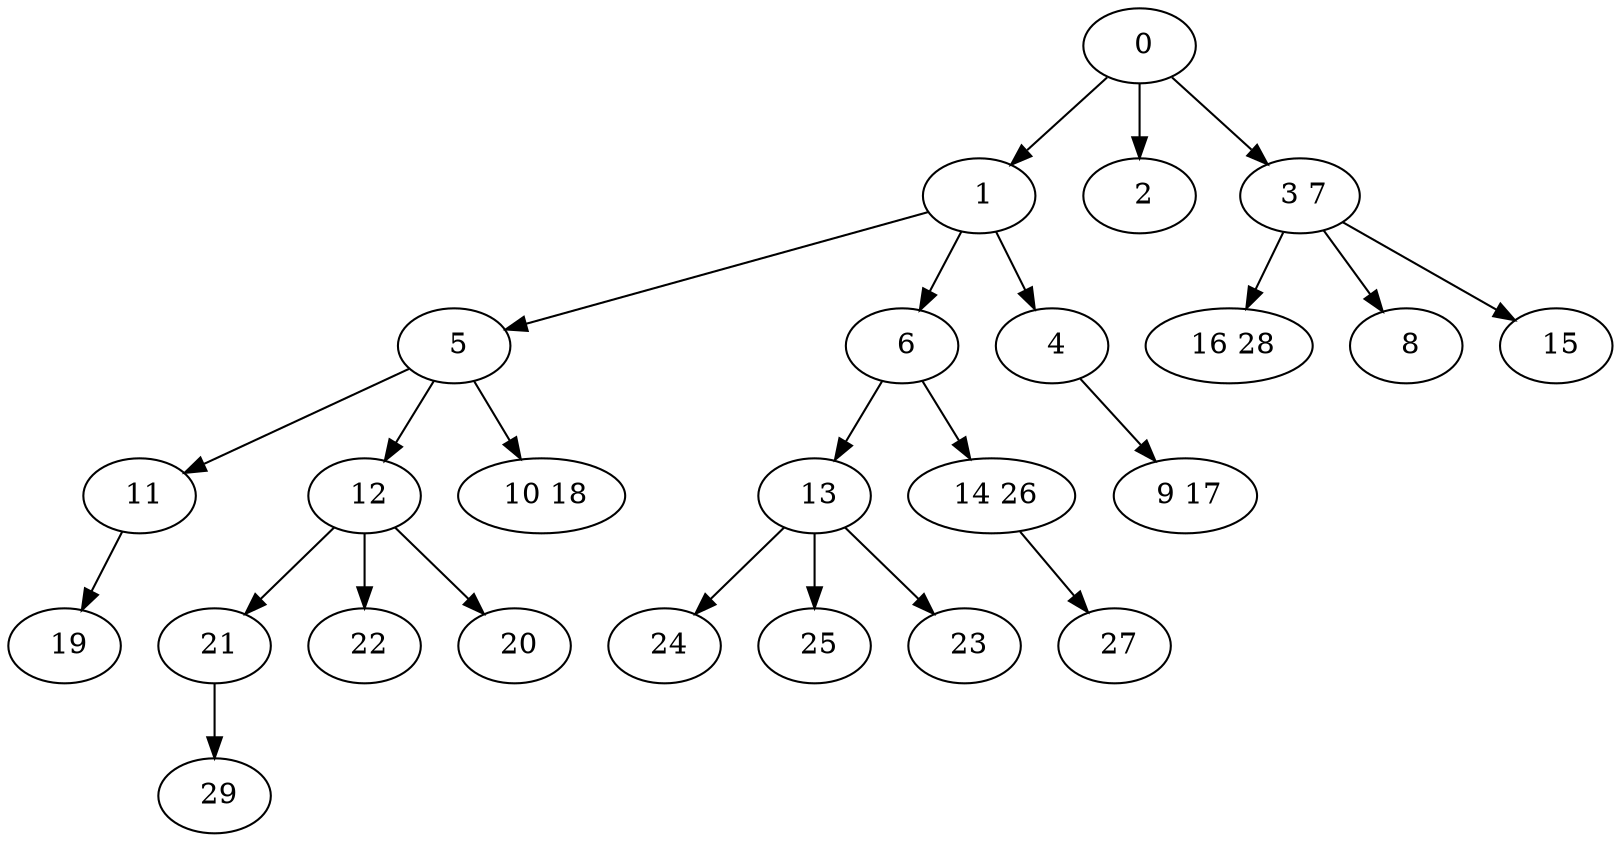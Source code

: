 digraph mytree {
" 0" -> " 1";
" 0" -> " 2";
" 0" -> " 3 7";
" 1" -> " 5";
" 1" -> " 6";
" 1" -> " 4";
" 2";
" 3 7" -> " 16 28";
" 3 7" -> " 8";
" 3 7" -> " 15";
" 5" -> " 11";
" 5" -> " 12";
" 5" -> " 10 18";
" 6" -> " 13";
" 6" -> " 14 26";
" 4" -> " 9 17";
" 9 17";
" 11" -> " 19";
" 12" -> " 21";
" 12" -> " 22";
" 12" -> " 20";
" 10 18";
" 13" -> " 24";
" 13" -> " 25";
" 13" -> " 23";
" 14 26" -> " 27";
" 21" -> " 29";
" 19";
" 22";
" 24";
" 25";
" 23";
" 16 28";
" 27";
" 29";
" 20";
" 8";
" 15";
}

